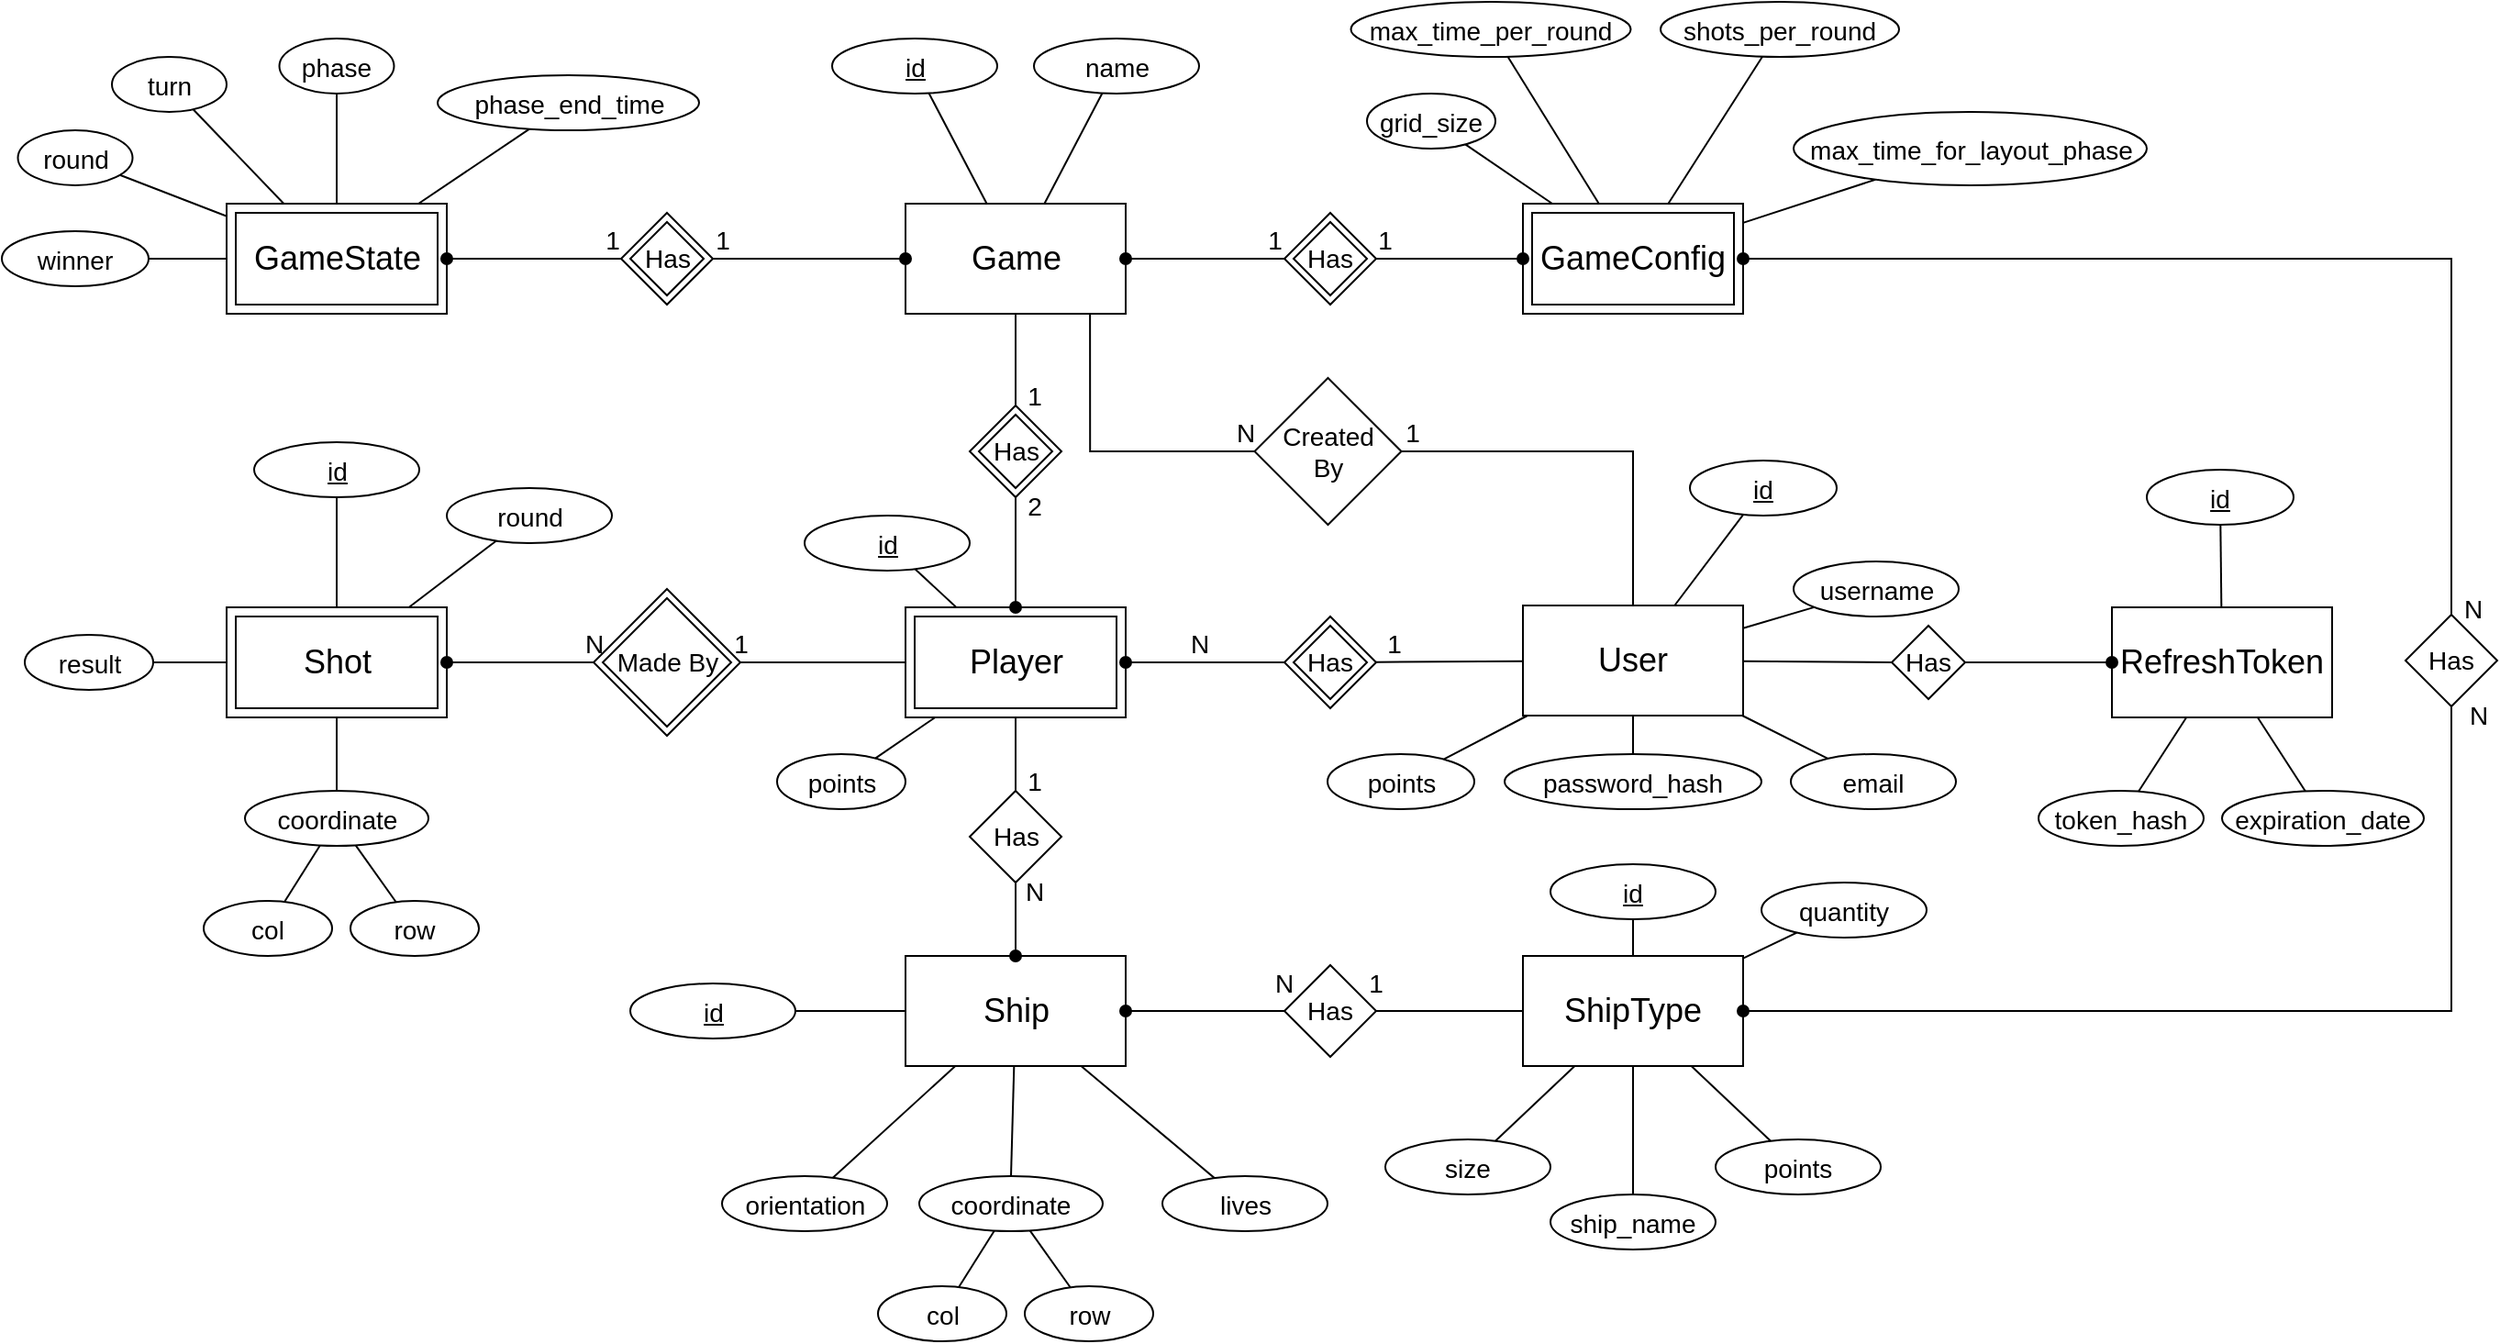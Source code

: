 <mxfile version="20.3.0" type="device"><diagram id="M7q_rjLCUN6_J-MULVA2" name="er-diagram"><mxGraphModel dx="2523" dy="1008" grid="1" gridSize="10" guides="1" tooltips="1" connect="1" arrows="1" fold="1" page="1" pageScale="1" pageWidth="850" pageHeight="1100" math="0" shadow="0"><root><mxCell id="0"/><mxCell id="1" parent="0"/><mxCell id="79" value="" style="endArrow=none;html=1;rounded=0;fontSize=14;" parent="1" source="45" target="78" edge="1"><mxGeometry width="50" height="50" relative="1" as="geometry"><mxPoint x="-357.5" y="255.0" as="sourcePoint"/><mxPoint x="-357.5" y="200" as="targetPoint"/></mxGeometry></mxCell><mxCell id="56" value="" style="endArrow=none;html=1;rounded=0;fontSize=14;" parent="1" source="T7bIl6d8-GQxwLn4p8uf-76" target="55" edge="1"><mxGeometry width="50" height="50" relative="1" as="geometry"><mxPoint x="-394.265" y="475" as="sourcePoint"/><mxPoint x="-462.693" y="428.469" as="targetPoint"/></mxGeometry></mxCell><mxCell id="53" value="" style="endArrow=none;html=1;rounded=0;fontSize=14;" parent="1" source="T7bIl6d8-GQxwLn4p8uf-77" target="52" edge="1"><mxGeometry width="50" height="50" relative="1" as="geometry"><mxPoint x="-51.683" y="433.872" as="sourcePoint"/><mxPoint x="90" y="420" as="targetPoint"/></mxGeometry></mxCell><mxCell id="37" value="" style="endArrow=none;html=1;rounded=0;fontSize=14;" parent="1" source="45" target="36" edge="1"><mxGeometry width="50" height="50" relative="1" as="geometry"><mxPoint x="-440" y="290" as="sourcePoint"/><mxPoint x="-711.25" y="130" as="targetPoint"/></mxGeometry></mxCell><mxCell id="41" value="" style="endArrow=none;html=1;rounded=0;fontSize=14;" parent="1" source="45" target="40" edge="1"><mxGeometry width="50" height="50" relative="1" as="geometry"><mxPoint x="-711.25" y="190" as="sourcePoint"/><mxPoint x="-711.25" y="130" as="targetPoint"/></mxGeometry></mxCell><mxCell id="43" value="" style="endArrow=none;html=1;rounded=0;fontSize=14;" parent="1" source="45" target="42" edge="1"><mxGeometry width="50" height="50" relative="1" as="geometry"><mxPoint x="-367" y="240" as="sourcePoint"/><mxPoint x="-813.75" y="220.0" as="targetPoint"/></mxGeometry></mxCell><mxCell id="39" value="" style="endArrow=none;html=1;rounded=0;fontSize=14;" parent="1" source="45" target="38" edge="1"><mxGeometry width="50" height="50" relative="1" as="geometry"><mxPoint x="-651.25" y="220" as="sourcePoint"/><mxPoint x="-586.25" y="220" as="targetPoint"/></mxGeometry></mxCell><mxCell id="33" value="" style="endArrow=none;html=1;rounded=0;fontSize=14;" parent="1" source="20" target="30" edge="1"><mxGeometry width="50" height="50" relative="1" as="geometry"><mxPoint x="537.75" y="284.804" as="sourcePoint"/><mxPoint x="452.958" y="299.918" as="targetPoint"/></mxGeometry></mxCell><mxCell id="35" value="" style="endArrow=none;html=1;rounded=0;fontSize=14;" parent="1" source="20" target="29" edge="1"><mxGeometry width="50" height="50" relative="1" as="geometry"><mxPoint x="559.417" y="250" as="sourcePoint"/><mxPoint x="470.115" y="183.024" as="targetPoint"/></mxGeometry></mxCell><mxCell id="32" value="" style="endArrow=none;html=1;rounded=0;fontSize=14;" parent="1" source="20" target="31" edge="1"><mxGeometry width="50" height="50" relative="1" as="geometry"><mxPoint x="495.985" y="470" as="sourcePoint"/><mxPoint x="427.557" y="423.469" as="targetPoint"/></mxGeometry></mxCell><mxCell id="34" value="" style="endArrow=none;html=1;rounded=0;fontSize=14;" parent="1" source="20" target="28" edge="1"><mxGeometry width="50" height="50" relative="1" as="geometry"><mxPoint x="537.75" y="284.804" as="sourcePoint"/><mxPoint x="452.958" y="299.918" as="targetPoint"/></mxGeometry></mxCell><mxCell id="44" value="&lt;span style=&quot;font-size: 18px&quot;&gt;GameState&lt;/span&gt;" style="rounded=0;whiteSpace=wrap;html=1;" parent="1" vertex="1"><mxGeometry x="-427.5" y="240" width="120" height="60" as="geometry"/></mxCell><mxCell id="T7bIl6d8-GQxwLn4p8uf-1" value="&lt;font style=&quot;font-size: 18px;&quot;&gt;ShipType&lt;/font&gt;" style="rounded=0;whiteSpace=wrap;html=1;" parent="1" vertex="1"><mxGeometry x="279" y="650" width="120" height="60" as="geometry"/></mxCell><mxCell id="T7bIl6d8-GQxwLn4p8uf-2" value="&lt;span style=&quot;font-size: 18px;&quot;&gt;User&lt;/span&gt;" style="rounded=0;whiteSpace=wrap;html=1;" parent="1" vertex="1"><mxGeometry x="279" y="459" width="120" height="60" as="geometry"/></mxCell><mxCell id="T7bIl6d8-GQxwLn4p8uf-3" value="&lt;font style=&quot;font-size: 14px&quot;&gt;username&lt;/font&gt;" style="ellipse;whiteSpace=wrap;html=1;fontSize=18;" parent="1" vertex="1"><mxGeometry x="426.5" y="435" width="90" height="30" as="geometry"/></mxCell><mxCell id="T7bIl6d8-GQxwLn4p8uf-5" value="&lt;span style=&quot;font-size: 14px&quot;&gt;password_hash&lt;/span&gt;" style="ellipse;whiteSpace=wrap;html=1;fontSize=18;" parent="1" vertex="1"><mxGeometry x="269" y="540" width="140" height="30" as="geometry"/></mxCell><mxCell id="T7bIl6d8-GQxwLn4p8uf-6" value="&lt;span style=&quot;font-size: 18px;&quot;&gt;Player&lt;/span&gt;" style="rounded=0;whiteSpace=wrap;html=1;" parent="1" vertex="1"><mxGeometry x="-57.5" y="460" width="120" height="60" as="geometry"/></mxCell><mxCell id="T7bIl6d8-GQxwLn4p8uf-7" value="&lt;span style=&quot;font-size: 14px;&quot;&gt;points&lt;/span&gt;" style="ellipse;whiteSpace=wrap;html=1;fontSize=18;" parent="1" vertex="1"><mxGeometry x="172.5" y="540" width="80" height="30" as="geometry"/></mxCell><mxCell id="T7bIl6d8-GQxwLn4p8uf-8" value="" style="endArrow=none;html=1;rounded=0;fontSize=14;" parent="1" source="T7bIl6d8-GQxwLn4p8uf-2" target="T7bIl6d8-GQxwLn4p8uf-3" edge="1"><mxGeometry width="50" height="50" relative="1" as="geometry"><mxPoint x="329" y="480" as="sourcePoint"/><mxPoint x="379" y="430" as="targetPoint"/></mxGeometry></mxCell><mxCell id="T7bIl6d8-GQxwLn4p8uf-9" value="" style="endArrow=none;html=1;rounded=0;fontSize=14;" parent="1" source="T7bIl6d8-GQxwLn4p8uf-2" target="T7bIl6d8-GQxwLn4p8uf-5" edge="1"><mxGeometry width="50" height="50" relative="1" as="geometry"><mxPoint x="259" y="498.361" as="sourcePoint"/><mxPoint x="178.862" y="496.172" as="targetPoint"/></mxGeometry></mxCell><mxCell id="T7bIl6d8-GQxwLn4p8uf-10" value="" style="endArrow=none;html=1;rounded=0;fontSize=14;" parent="1" source="T7bIl6d8-GQxwLn4p8uf-2" target="T7bIl6d8-GQxwLn4p8uf-7" edge="1"><mxGeometry width="50" height="50" relative="1" as="geometry"><mxPoint x="358.484" y="529.0" as="sourcePoint"/><mxPoint x="374.303" y="579.034" as="targetPoint"/></mxGeometry></mxCell><mxCell id="T7bIl6d8-GQxwLn4p8uf-11" value="Has" style="rhombus;whiteSpace=wrap;html=1;fontSize=14;" parent="1" vertex="1"><mxGeometry x="149" y="465" width="50" height="50" as="geometry"/></mxCell><mxCell id="T7bIl6d8-GQxwLn4p8uf-13" value="" style="endArrow=none;html=1;rounded=0;fontSize=14;endFill=0;startArrow=none;startFill=0;" parent="1" source="T7bIl6d8-GQxwLn4p8uf-2" target="T7bIl6d8-GQxwLn4p8uf-11" edge="1"><mxGeometry width="50" height="50" relative="1" as="geometry"><mxPoint x="319" y="530.0" as="sourcePoint"/><mxPoint x="319" y="590" as="targetPoint"/></mxGeometry></mxCell><mxCell id="T7bIl6d8-GQxwLn4p8uf-14" value="" style="endArrow=oval;html=1;rounded=0;fontSize=14;exitX=0;exitY=0.5;exitDx=0;exitDy=0;startArrow=none;startFill=0;endFill=1;" parent="1" source="T7bIl6d8-GQxwLn4p8uf-11" target="T7bIl6d8-GQxwLn4p8uf-6" edge="1"><mxGeometry width="50" height="50" relative="1" as="geometry"><mxPoint x="222.5" y="500.0" as="sourcePoint"/><mxPoint x="172.5" y="500.0" as="targetPoint"/></mxGeometry></mxCell><mxCell id="T7bIl6d8-GQxwLn4p8uf-15" value="&lt;span style=&quot;font-size: 14px;&quot;&gt;points&lt;/span&gt;" style="ellipse;whiteSpace=wrap;html=1;fontSize=18;" parent="1" vertex="1"><mxGeometry x="-127.5" y="540" width="70" height="30" as="geometry"/></mxCell><mxCell id="T7bIl6d8-GQxwLn4p8uf-16" value="" style="endArrow=none;html=1;rounded=0;fontSize=14;" parent="1" source="T7bIl6d8-GQxwLn4p8uf-15" target="T7bIl6d8-GQxwLn4p8uf-6" edge="1"><mxGeometry width="50" height="50" relative="1" as="geometry"><mxPoint x="122.5" y="500.0" as="sourcePoint"/><mxPoint x="72.5" y="500.0" as="targetPoint"/></mxGeometry></mxCell><mxCell id="T7bIl6d8-GQxwLn4p8uf-17" value="&lt;span style=&quot;font-size: 18px;&quot;&gt;Game&lt;/span&gt;" style="rounded=0;whiteSpace=wrap;html=1;" parent="1" vertex="1"><mxGeometry x="-57.5" y="240" width="120" height="60" as="geometry"/></mxCell><mxCell id="T7bIl6d8-GQxwLn4p8uf-18" value="N" style="text;html=1;strokeColor=none;fillColor=none;align=center;verticalAlign=middle;whiteSpace=wrap;rounded=0;fontSize=14;" parent="1" vertex="1"><mxGeometry x="92.5" y="465" width="20" height="30" as="geometry"/></mxCell><mxCell id="T7bIl6d8-GQxwLn4p8uf-19" value="1" style="text;html=1;strokeColor=none;fillColor=none;align=center;verticalAlign=middle;whiteSpace=wrap;rounded=0;fontSize=14;" parent="1" vertex="1"><mxGeometry x="199" y="465" width="20" height="30" as="geometry"/></mxCell><mxCell id="T7bIl6d8-GQxwLn4p8uf-20" value="Has" style="rhombus;whiteSpace=wrap;html=1;fontSize=14;" parent="1" vertex="1"><mxGeometry x="-22.5" y="350" width="50" height="50" as="geometry"/></mxCell><mxCell id="T7bIl6d8-GQxwLn4p8uf-21" value="" style="endArrow=none;html=1;rounded=0;fontSize=14;startArrow=none;startFill=0;endFill=0;" parent="1" source="T7bIl6d8-GQxwLn4p8uf-20" target="T7bIl6d8-GQxwLn4p8uf-17" edge="1"><mxGeometry width="50" height="50" relative="1" as="geometry"><mxPoint x="132.5" y="470.0" as="sourcePoint"/><mxPoint x="82.5" y="470.0" as="targetPoint"/></mxGeometry></mxCell><mxCell id="T7bIl6d8-GQxwLn4p8uf-22" value="" style="endArrow=oval;html=1;rounded=0;fontSize=14;startArrow=none;startFill=0;endFill=1;" parent="1" source="T7bIl6d8-GQxwLn4p8uf-20" target="T7bIl6d8-GQxwLn4p8uf-6" edge="1"><mxGeometry width="50" height="50" relative="1" as="geometry"><mxPoint x="222.5" y="500.0" as="sourcePoint"/><mxPoint x="172.5" y="500.0" as="targetPoint"/></mxGeometry></mxCell><mxCell id="T7bIl6d8-GQxwLn4p8uf-23" value="1" style="text;html=1;strokeColor=none;fillColor=none;align=center;verticalAlign=middle;whiteSpace=wrap;rounded=0;fontSize=14;" parent="1" vertex="1"><mxGeometry x="2.5" y="330" width="20" height="30" as="geometry"/></mxCell><mxCell id="T7bIl6d8-GQxwLn4p8uf-24" value="2" style="text;html=1;strokeColor=none;fillColor=none;align=center;verticalAlign=middle;whiteSpace=wrap;rounded=0;fontSize=14;" parent="1" vertex="1"><mxGeometry x="2.5" y="390" width="20" height="30" as="geometry"/></mxCell><mxCell id="T7bIl6d8-GQxwLn4p8uf-25" value="&lt;font style=&quot;font-size: 14px;&quot;&gt;&lt;u&gt;id&lt;/u&gt;&lt;/font&gt;" style="ellipse;whiteSpace=wrap;html=1;fontSize=18;" parent="1" vertex="1"><mxGeometry x="-97.5" y="150" width="90" height="30" as="geometry"/></mxCell><mxCell id="T7bIl6d8-GQxwLn4p8uf-26" value="" style="endArrow=none;html=1;rounded=0;fontSize=14;" parent="1" source="T7bIl6d8-GQxwLn4p8uf-17" target="T7bIl6d8-GQxwLn4p8uf-25" edge="1"><mxGeometry width="50" height="50" relative="1" as="geometry"><mxPoint x="12.5" y="360" as="sourcePoint"/><mxPoint x="12.5" y="310" as="targetPoint"/></mxGeometry></mxCell><mxCell id="T7bIl6d8-GQxwLn4p8uf-27" value="&lt;font style=&quot;font-size: 18px;&quot;&gt;Ship&lt;/font&gt;" style="rounded=0;whiteSpace=wrap;html=1;" parent="1" vertex="1"><mxGeometry x="-57.5" y="650" width="120" height="60" as="geometry"/></mxCell><mxCell id="T7bIl6d8-GQxwLn4p8uf-28" value="Has" style="rhombus;whiteSpace=wrap;html=1;fontSize=14;" parent="1" vertex="1"><mxGeometry x="-22.5" y="560" width="50" height="50" as="geometry"/></mxCell><mxCell id="T7bIl6d8-GQxwLn4p8uf-29" value="" style="endArrow=none;html=1;rounded=0;fontSize=14;" parent="1" source="T7bIl6d8-GQxwLn4p8uf-28" target="T7bIl6d8-GQxwLn4p8uf-6" edge="1"><mxGeometry width="50" height="50" relative="1" as="geometry"><mxPoint x="12.5" y="360" as="sourcePoint"/><mxPoint x="12.5" y="310" as="targetPoint"/></mxGeometry></mxCell><mxCell id="T7bIl6d8-GQxwLn4p8uf-30" value="" style="endArrow=none;html=1;rounded=0;fontSize=14;startArrow=oval;startFill=1;" parent="1" source="T7bIl6d8-GQxwLn4p8uf-27" target="T7bIl6d8-GQxwLn4p8uf-28" edge="1"><mxGeometry width="50" height="50" relative="1" as="geometry"><mxPoint x="12.5" y="410.0" as="sourcePoint"/><mxPoint x="12.5" y="470.0" as="targetPoint"/></mxGeometry></mxCell><mxCell id="T7bIl6d8-GQxwLn4p8uf-31" value="1" style="text;html=1;strokeColor=none;fillColor=none;align=center;verticalAlign=middle;whiteSpace=wrap;rounded=0;fontSize=14;" parent="1" vertex="1"><mxGeometry x="2.5" y="540" width="20" height="30" as="geometry"/></mxCell><mxCell id="T7bIl6d8-GQxwLn4p8uf-32" value="N" style="text;html=1;strokeColor=none;fillColor=none;align=center;verticalAlign=middle;whiteSpace=wrap;rounded=0;fontSize=14;" parent="1" vertex="1"><mxGeometry x="2.5" y="600" width="20" height="30" as="geometry"/></mxCell><mxCell id="T7bIl6d8-GQxwLn4p8uf-33" value="Has" style="rhombus;whiteSpace=wrap;html=1;fontSize=14;" parent="1" vertex="1"><mxGeometry x="149" y="655" width="50" height="50" as="geometry"/></mxCell><mxCell id="T7bIl6d8-GQxwLn4p8uf-36" value="" style="endArrow=oval;html=1;rounded=0;fontSize=14;startArrow=none;startFill=0;endFill=1;" parent="1" source="T7bIl6d8-GQxwLn4p8uf-33" target="T7bIl6d8-GQxwLn4p8uf-27" edge="1"><mxGeometry width="50" height="50" relative="1" as="geometry"><mxPoint x="12.5" y="660" as="sourcePoint"/><mxPoint x="12.5" y="620" as="targetPoint"/></mxGeometry></mxCell><mxCell id="T7bIl6d8-GQxwLn4p8uf-37" value="" style="endArrow=none;html=1;rounded=0;fontSize=14;" parent="1" source="T7bIl6d8-GQxwLn4p8uf-1" target="T7bIl6d8-GQxwLn4p8uf-33" edge="1"><mxGeometry width="50" height="50" relative="1" as="geometry"><mxPoint x="159" y="690" as="sourcePoint"/><mxPoint x="109" y="690" as="targetPoint"/></mxGeometry></mxCell><mxCell id="T7bIl6d8-GQxwLn4p8uf-38" value="&lt;span style=&quot;font-size: 14px;&quot;&gt;orientation&lt;/span&gt;" style="ellipse;whiteSpace=wrap;html=1;fontSize=18;" parent="1" vertex="1"><mxGeometry x="-157.5" y="770" width="90" height="30" as="geometry"/></mxCell><mxCell id="T7bIl6d8-GQxwLn4p8uf-40" value="" style="endArrow=none;html=1;rounded=0;fontSize=14;entryX=0.5;entryY=0;entryDx=0;entryDy=0;" parent="1" source="T7bIl6d8-GQxwLn4p8uf-27" target="80" edge="1"><mxGeometry width="50" height="50" relative="1" as="geometry"><mxPoint x="282.5" y="530.0" as="sourcePoint"/><mxPoint x="2.5" y="770" as="targetPoint"/></mxGeometry></mxCell><mxCell id="T7bIl6d8-GQxwLn4p8uf-41" value="" style="endArrow=none;html=1;rounded=0;fontSize=14;" parent="1" source="T7bIl6d8-GQxwLn4p8uf-27" target="T7bIl6d8-GQxwLn4p8uf-38" edge="1"><mxGeometry width="50" height="50" relative="1" as="geometry"><mxPoint x="1.696" y="720" as="sourcePoint"/><mxPoint x="-27.129" y="800.044" as="targetPoint"/></mxGeometry></mxCell><mxCell id="T7bIl6d8-GQxwLn4p8uf-46" value="&lt;span style=&quot;font-size: 14px;&quot;&gt;size&lt;/span&gt;" style="ellipse;whiteSpace=wrap;html=1;fontSize=18;" parent="1" vertex="1"><mxGeometry x="204" y="750" width="90" height="30" as="geometry"/></mxCell><mxCell id="T7bIl6d8-GQxwLn4p8uf-47" value="&lt;span style=&quot;font-size: 14px&quot;&gt;ship_name&lt;/span&gt;" style="ellipse;whiteSpace=wrap;html=1;fontSize=18;" parent="1" vertex="1"><mxGeometry x="294" y="780" width="90" height="30" as="geometry"/></mxCell><mxCell id="T7bIl6d8-GQxwLn4p8uf-48" value="&lt;span style=&quot;font-size: 14px;&quot;&gt;points&lt;/span&gt;" style="ellipse;whiteSpace=wrap;html=1;fontSize=18;" parent="1" vertex="1"><mxGeometry x="384" y="750" width="90" height="30" as="geometry"/></mxCell><mxCell id="T7bIl6d8-GQxwLn4p8uf-49" value="" style="endArrow=none;html=1;rounded=0;fontSize=14;" parent="1" source="T7bIl6d8-GQxwLn4p8uf-1" target="T7bIl6d8-GQxwLn4p8uf-46" edge="1"><mxGeometry width="50" height="50" relative="1" as="geometry"><mxPoint x="349" y="530.0" as="sourcePoint"/><mxPoint x="349" y="600" as="targetPoint"/></mxGeometry></mxCell><mxCell id="T7bIl6d8-GQxwLn4p8uf-51" value="" style="endArrow=none;html=1;rounded=0;fontSize=14;" parent="1" source="T7bIl6d8-GQxwLn4p8uf-1" target="T7bIl6d8-GQxwLn4p8uf-48" edge="1"><mxGeometry width="50" height="50" relative="1" as="geometry"><mxPoint x="359" y="720" as="sourcePoint"/><mxPoint x="359" y="760" as="targetPoint"/></mxGeometry></mxCell><mxCell id="T7bIl6d8-GQxwLn4p8uf-52" value="" style="endArrow=none;html=1;rounded=0;fontSize=14;" parent="1" source="T7bIl6d8-GQxwLn4p8uf-1" target="T7bIl6d8-GQxwLn4p8uf-47" edge="1"><mxGeometry width="50" height="50" relative="1" as="geometry"><mxPoint x="359" y="720" as="sourcePoint"/><mxPoint x="359" y="760" as="targetPoint"/></mxGeometry></mxCell><mxCell id="T7bIl6d8-GQxwLn4p8uf-53" value="&lt;span style=&quot;font-size: 14px;&quot;&gt;lives&lt;/span&gt;" style="ellipse;whiteSpace=wrap;html=1;fontSize=18;" parent="1" vertex="1"><mxGeometry x="82.5" y="770" width="90" height="30" as="geometry"/></mxCell><mxCell id="T7bIl6d8-GQxwLn4p8uf-54" value="" style="endArrow=none;html=1;rounded=0;fontSize=14;" parent="1" source="T7bIl6d8-GQxwLn4p8uf-27" target="T7bIl6d8-GQxwLn4p8uf-53" edge="1"><mxGeometry width="50" height="50" relative="1" as="geometry"><mxPoint x="-47.5" y="690" as="sourcePoint"/><mxPoint x="-107.5" y="690" as="targetPoint"/></mxGeometry></mxCell><mxCell id="T7bIl6d8-GQxwLn4p8uf-55" value="&lt;span style=&quot;font-size: 18px;&quot;&gt;Shot&lt;/span&gt;" style="rounded=0;whiteSpace=wrap;html=1;" parent="1" vertex="1"><mxGeometry x="-427.5" y="460" width="120" height="60" as="geometry"/></mxCell><mxCell id="T7bIl6d8-GQxwLn4p8uf-56" value="Made By" style="rhombus;whiteSpace=wrap;html=1;fontSize=14;" parent="1" vertex="1"><mxGeometry x="-227.5" y="450" width="80" height="80" as="geometry"/></mxCell><mxCell id="T7bIl6d8-GQxwLn4p8uf-57" value="&lt;span style=&quot;font-size: 14px;&quot;&gt;result&lt;/span&gt;" style="ellipse;whiteSpace=wrap;html=1;fontSize=18;" parent="1" vertex="1"><mxGeometry x="-537.5" y="475" width="70" height="30" as="geometry"/></mxCell><mxCell id="T7bIl6d8-GQxwLn4p8uf-58" value="" style="endArrow=none;html=1;rounded=0;fontSize=14;" parent="1" source="T7bIl6d8-GQxwLn4p8uf-57" target="T7bIl6d8-GQxwLn4p8uf-55" edge="1"><mxGeometry width="50" height="50" relative="1" as="geometry"><mxPoint x="-93.846" y="572.308" as="sourcePoint"/><mxPoint x="-31.618" y="530" as="targetPoint"/></mxGeometry></mxCell><mxCell id="T7bIl6d8-GQxwLn4p8uf-59" value="" style="endArrow=oval;html=1;rounded=0;fontSize=14;startArrow=none;startFill=0;endFill=1;" parent="1" source="T7bIl6d8-GQxwLn4p8uf-56" target="T7bIl6d8-GQxwLn4p8uf-55" edge="1"><mxGeometry width="50" height="50" relative="1" as="geometry"><mxPoint x="122.5" y="500" as="sourcePoint"/><mxPoint x="72.5" y="500" as="targetPoint"/></mxGeometry></mxCell><mxCell id="T7bIl6d8-GQxwLn4p8uf-60" value="" style="endArrow=none;html=1;rounded=0;fontSize=14;" parent="1" source="T7bIl6d8-GQxwLn4p8uf-6" target="T7bIl6d8-GQxwLn4p8uf-56" edge="1"><mxGeometry width="50" height="50" relative="1" as="geometry"><mxPoint x="-217.5" y="500" as="sourcePoint"/><mxPoint x="-187.5" y="490" as="targetPoint"/></mxGeometry></mxCell><mxCell id="T7bIl6d8-GQxwLn4p8uf-61" value="1" style="text;html=1;strokeColor=none;fillColor=none;align=center;verticalAlign=middle;whiteSpace=wrap;rounded=0;fontSize=14;" parent="1" vertex="1"><mxGeometry x="-157.5" y="465" width="20" height="30" as="geometry"/></mxCell><mxCell id="T7bIl6d8-GQxwLn4p8uf-62" value="N" style="text;html=1;strokeColor=none;fillColor=none;align=center;verticalAlign=middle;whiteSpace=wrap;rounded=0;fontSize=14;" parent="1" vertex="1"><mxGeometry x="-237.5" y="465" width="20" height="30" as="geometry"/></mxCell><mxCell id="T7bIl6d8-GQxwLn4p8uf-63" value="&lt;span style=&quot;font-size: 14px;&quot;&gt;coordinate&lt;/span&gt;" style="ellipse;whiteSpace=wrap;html=1;fontSize=18;" parent="1" vertex="1"><mxGeometry x="-417.5" y="560" width="100" height="30" as="geometry"/></mxCell><mxCell id="T7bIl6d8-GQxwLn4p8uf-64" value="&lt;span style=&quot;font-size: 14px;&quot;&gt;row&lt;/span&gt;" style="ellipse;whiteSpace=wrap;html=1;fontSize=18;" parent="1" vertex="1"><mxGeometry x="-360" y="620" width="70" height="30" as="geometry"/></mxCell><mxCell id="T7bIl6d8-GQxwLn4p8uf-65" value="&lt;span style=&quot;font-size: 14px;&quot;&gt;col&lt;/span&gt;" style="ellipse;whiteSpace=wrap;html=1;fontSize=18;" parent="1" vertex="1"><mxGeometry x="-440" y="620" width="70" height="30" as="geometry"/></mxCell><mxCell id="T7bIl6d8-GQxwLn4p8uf-66" value="" style="endArrow=none;html=1;rounded=0;fontSize=14;" parent="1" source="T7bIl6d8-GQxwLn4p8uf-63" target="T7bIl6d8-GQxwLn4p8uf-64" edge="1"><mxGeometry width="50" height="50" relative="1" as="geometry"><mxPoint x="-347.5" y="550" as="sourcePoint"/><mxPoint x="-347.5" y="610" as="targetPoint"/></mxGeometry></mxCell><mxCell id="T7bIl6d8-GQxwLn4p8uf-67" value="" style="endArrow=none;html=1;rounded=0;fontSize=14;" parent="1" source="T7bIl6d8-GQxwLn4p8uf-63" target="T7bIl6d8-GQxwLn4p8uf-65" edge="1"><mxGeometry width="50" height="50" relative="1" as="geometry"><mxPoint x="-354.89" y="639.916" as="sourcePoint"/><mxPoint x="-385.166" y="700.333" as="targetPoint"/></mxGeometry></mxCell><mxCell id="T7bIl6d8-GQxwLn4p8uf-68" value="" style="endArrow=none;html=1;rounded=0;fontSize=14;" parent="1" source="T7bIl6d8-GQxwLn4p8uf-63" target="T7bIl6d8-GQxwLn4p8uf-55" edge="1"><mxGeometry width="50" height="50" relative="1" as="geometry"><mxPoint x="-457.5" y="500" as="sourcePoint"/><mxPoint x="-417.5" y="500" as="targetPoint"/></mxGeometry></mxCell><mxCell id="T7bIl6d8-GQxwLn4p8uf-69" value="1" style="text;html=1;strokeColor=none;fillColor=none;align=center;verticalAlign=middle;whiteSpace=wrap;rounded=0;fontSize=14;" parent="1" vertex="1"><mxGeometry x="189" y="650" width="20" height="30" as="geometry"/></mxCell><mxCell id="T7bIl6d8-GQxwLn4p8uf-70" value="N" style="text;html=1;strokeColor=none;fillColor=none;align=center;verticalAlign=middle;whiteSpace=wrap;rounded=0;fontSize=14;" parent="1" vertex="1"><mxGeometry x="139" y="650" width="20" height="30" as="geometry"/></mxCell><mxCell id="T7bIl6d8-GQxwLn4p8uf-71" value="&lt;font style=&quot;font-size: 14px;&quot;&gt;&lt;u&gt;id&lt;/u&gt;&lt;/font&gt;" style="ellipse;whiteSpace=wrap;html=1;fontSize=18;" parent="1" vertex="1"><mxGeometry x="-207.5" y="665" width="90" height="30" as="geometry"/></mxCell><mxCell id="T7bIl6d8-GQxwLn4p8uf-72" value="" style="endArrow=none;html=1;rounded=0;fontSize=14;" parent="1" source="T7bIl6d8-GQxwLn4p8uf-27" target="T7bIl6d8-GQxwLn4p8uf-71" edge="1"><mxGeometry width="50" height="50" relative="1" as="geometry"><mxPoint x="-20.357" y="720" as="sourcePoint"/><mxPoint x="-87.068" y="780.91" as="targetPoint"/></mxGeometry></mxCell><mxCell id="T7bIl6d8-GQxwLn4p8uf-74" value="&lt;font style=&quot;font-size: 14px&quot;&gt;round&lt;/font&gt;" style="ellipse;whiteSpace=wrap;html=1;fontSize=18;" parent="1" vertex="1"><mxGeometry x="-307.5" y="395" width="90" height="30" as="geometry"/></mxCell><mxCell id="T7bIl6d8-GQxwLn4p8uf-75" value="" style="endArrow=none;html=1;rounded=0;fontSize=14;" parent="1" source="T7bIl6d8-GQxwLn4p8uf-55" target="T7bIl6d8-GQxwLn4p8uf-74" edge="1"><mxGeometry width="50" height="50" relative="1" as="geometry"><mxPoint x="-457.5" y="500" as="sourcePoint"/><mxPoint x="-417.5" y="500" as="targetPoint"/></mxGeometry></mxCell><mxCell id="T7bIl6d8-GQxwLn4p8uf-76" value="" style="rounded=0;whiteSpace=wrap;html=1;fillColor=none;" parent="1" vertex="1"><mxGeometry x="-422.5" y="465" width="110" height="50" as="geometry"/></mxCell><mxCell id="T7bIl6d8-GQxwLn4p8uf-77" value="" style="rounded=0;whiteSpace=wrap;html=1;fillColor=none;" parent="1" vertex="1"><mxGeometry x="-52.5" y="465" width="110" height="50" as="geometry"/></mxCell><mxCell id="T7bIl6d8-GQxwLn4p8uf-86" value="" style="rhombus;whiteSpace=wrap;html=1;fontSize=14;fillColor=none;" parent="1" vertex="1"><mxGeometry x="154" y="470" width="40" height="40" as="geometry"/></mxCell><mxCell id="T7bIl6d8-GQxwLn4p8uf-87" value="" style="rhombus;whiteSpace=wrap;html=1;fontSize=14;fillColor=none;" parent="1" vertex="1"><mxGeometry x="-17.5" y="355" width="40" height="40" as="geometry"/></mxCell><mxCell id="T7bIl6d8-GQxwLn4p8uf-89" value="" style="rhombus;whiteSpace=wrap;html=1;fontSize=14;fillColor=none;" parent="1" vertex="1"><mxGeometry x="-222.5" y="455" width="70" height="70" as="geometry"/></mxCell><mxCell id="7" value="Has" style="rhombus;whiteSpace=wrap;html=1;fontSize=14;" parent="1" vertex="1"><mxGeometry x="149" y="245" width="50" height="50" as="geometry"/></mxCell><mxCell id="11" value="" style="endArrow=oval;html=1;rounded=0;fontSize=14;entryX=1;entryY=0.5;entryDx=0;entryDy=0;exitX=0;exitY=0.5;exitDx=0;exitDy=0;startArrow=none;startFill=0;endFill=1;" parent="1" source="7" target="T7bIl6d8-GQxwLn4p8uf-17" edge="1"><mxGeometry width="50" height="50" relative="1" as="geometry"><mxPoint x="12.5" y="360.0" as="sourcePoint"/><mxPoint x="12.5" y="310.0" as="targetPoint"/></mxGeometry></mxCell><mxCell id="6" value="" style="rhombus;whiteSpace=wrap;html=1;fontSize=14;fillColor=none;" parent="1" vertex="1"><mxGeometry x="154" y="250" width="40" height="40" as="geometry"/></mxCell><mxCell id="13" value="1" style="text;html=1;strokeColor=none;fillColor=none;align=center;verticalAlign=middle;whiteSpace=wrap;rounded=0;fontSize=14;" parent="1" vertex="1"><mxGeometry x="134" y="245" width="20" height="30" as="geometry"/></mxCell><mxCell id="14" value="1" style="text;html=1;strokeColor=none;fillColor=none;align=center;verticalAlign=middle;whiteSpace=wrap;rounded=0;fontSize=14;" parent="1" vertex="1"><mxGeometry x="194" y="245" width="20" height="30" as="geometry"/></mxCell><mxCell id="16" value="&lt;span style=&quot;font-size: 14px&quot;&gt;name&lt;/span&gt;" style="ellipse;whiteSpace=wrap;html=1;fontSize=18;" parent="1" vertex="1"><mxGeometry x="12.5" y="150" width="90" height="30" as="geometry"/></mxCell><mxCell id="17" value="" style="endArrow=none;html=1;rounded=0;fontSize=14;" parent="1" source="T7bIl6d8-GQxwLn4p8uf-17" target="16" edge="1"><mxGeometry width="50" height="50" relative="1" as="geometry"><mxPoint x="12.5" y="250.0" as="sourcePoint"/><mxPoint x="12.5" y="190.0" as="targetPoint"/></mxGeometry></mxCell><mxCell id="19" value="&lt;span style=&quot;font-size: 18px&quot;&gt;GameConfig&lt;/span&gt;" style="rounded=0;whiteSpace=wrap;html=1;" parent="1" vertex="1"><mxGeometry x="279" y="240" width="120" height="60" as="geometry"/></mxCell><mxCell id="20" value="" style="rounded=0;whiteSpace=wrap;html=1;fillColor=none;" parent="1" vertex="1"><mxGeometry x="284" y="245" width="110" height="50" as="geometry"/></mxCell><mxCell id="21" value="Has" style="rhombus;whiteSpace=wrap;html=1;fontSize=14;" parent="1" vertex="1"><mxGeometry x="-212.5" y="245" width="50" height="50" as="geometry"/></mxCell><mxCell id="22" value="" style="rhombus;whiteSpace=wrap;html=1;fontSize=14;fillColor=none;" parent="1" vertex="1"><mxGeometry x="-207.5" y="250" width="40" height="40" as="geometry"/></mxCell><mxCell id="23" value="1" style="text;html=1;strokeColor=none;fillColor=none;align=center;verticalAlign=middle;whiteSpace=wrap;rounded=0;fontSize=14;" parent="1" vertex="1"><mxGeometry x="-227.5" y="245" width="20" height="30" as="geometry"/></mxCell><mxCell id="24" value="1" style="text;html=1;strokeColor=none;fillColor=none;align=center;verticalAlign=middle;whiteSpace=wrap;rounded=0;fontSize=14;" parent="1" vertex="1"><mxGeometry x="-167.5" y="245" width="20" height="30" as="geometry"/></mxCell><mxCell id="25" value="" style="endArrow=none;html=1;rounded=0;fontSize=14;entryX=0;entryY=0.5;entryDx=0;entryDy=0;exitX=1;exitY=0.5;exitDx=0;exitDy=0;startArrow=oval;startFill=1;" parent="1" source="44" target="21" edge="1"><mxGeometry width="50" height="50" relative="1" as="geometry"><mxPoint x="-210" y="320" as="sourcePoint"/><mxPoint x="-177.5" y="350" as="targetPoint"/></mxGeometry></mxCell><mxCell id="27" value="" style="endArrow=oval;html=1;rounded=0;fontSize=14;exitX=1;exitY=0.5;exitDx=0;exitDy=0;entryX=0;entryY=0.5;entryDx=0;entryDy=0;startArrow=none;startFill=0;endFill=1;" parent="1" source="21" target="T7bIl6d8-GQxwLn4p8uf-17" edge="1"><mxGeometry width="50" height="50" relative="1" as="geometry"><mxPoint x="-237.5" y="280" as="sourcePoint"/><mxPoint x="-172.5" y="280" as="targetPoint"/></mxGeometry></mxCell><mxCell id="28" value="&lt;span style=&quot;font-size: 14px&quot;&gt;grid_size&lt;/span&gt;" style="ellipse;whiteSpace=wrap;html=1;fontSize=18;" parent="1" vertex="1"><mxGeometry x="194" y="180" width="70" height="30" as="geometry"/></mxCell><mxCell id="29" value="&lt;span style=&quot;font-size: 14px&quot;&gt;shots_per_round&lt;/span&gt;" style="ellipse;whiteSpace=wrap;html=1;fontSize=18;" parent="1" vertex="1"><mxGeometry x="354" y="130" width="130" height="30" as="geometry"/></mxCell><mxCell id="30" value="&lt;span style=&quot;font-size: 14px&quot;&gt;max_time_for_layout_phase&lt;/span&gt;" style="ellipse;whiteSpace=wrap;html=1;fontSize=18;" parent="1" vertex="1"><mxGeometry x="426.5" y="190" width="192.5" height="40" as="geometry"/></mxCell><mxCell id="31" value="&lt;span style=&quot;font-size: 14px&quot;&gt;max_time_per_round&lt;/span&gt;" style="ellipse;whiteSpace=wrap;html=1;fontSize=18;" parent="1" vertex="1"><mxGeometry x="185.25" y="130" width="152.5" height="30" as="geometry"/></mxCell><mxCell id="36" value="&lt;span style=&quot;font-size: 14px;&quot;&gt;winner&lt;/span&gt;" style="ellipse;whiteSpace=wrap;html=1;fontSize=18;" parent="1" vertex="1"><mxGeometry x="-550" y="255" width="80" height="30" as="geometry"/></mxCell><mxCell id="38" value="&lt;span style=&quot;font-size: 14px&quot;&gt;turn&lt;/span&gt;" style="ellipse;whiteSpace=wrap;html=1;fontSize=18;" parent="1" vertex="1"><mxGeometry x="-490" y="160" width="62.5" height="30" as="geometry"/></mxCell><mxCell id="40" value="&lt;span style=&quot;font-size: 14px&quot;&gt;round&lt;/span&gt;" style="ellipse;whiteSpace=wrap;html=1;fontSize=18;" parent="1" vertex="1"><mxGeometry x="-541.25" y="200" width="62.5" height="30" as="geometry"/></mxCell><mxCell id="42" value="&lt;span style=&quot;font-size: 14px&quot;&gt;phase&lt;/span&gt;" style="ellipse;whiteSpace=wrap;html=1;fontSize=18;" parent="1" vertex="1"><mxGeometry x="-398.75" y="150" width="62.5" height="30" as="geometry"/></mxCell><mxCell id="46" value="Has" style="rhombus;whiteSpace=wrap;html=1;fontSize=14;" parent="1" vertex="1"><mxGeometry x="760" y="464" width="50" height="50" as="geometry"/></mxCell><mxCell id="48" value="" style="endArrow=oval;html=1;rounded=0;fontSize=14;exitX=0.5;exitY=0;exitDx=0;exitDy=0;entryX=1;entryY=0.5;entryDx=0;entryDy=0;edgeStyle=orthogonalEdgeStyle;startArrow=none;startFill=0;endFill=1;" parent="1" source="46" target="19" edge="1"><mxGeometry width="50" height="50" relative="1" as="geometry"><mxPoint x="259.0" y="690" as="sourcePoint"/><mxPoint x="376.5" y="270" as="targetPoint"/></mxGeometry></mxCell><mxCell id="49" value="" style="endArrow=oval;html=1;rounded=0;fontSize=14;exitX=0.5;exitY=1;exitDx=0;exitDy=0;edgeStyle=orthogonalEdgeStyle;entryX=1;entryY=0.5;entryDx=0;entryDy=0;startArrow=none;startFill=0;endFill=1;" parent="1" source="46" target="T7bIl6d8-GQxwLn4p8uf-1" edge="1"><mxGeometry width="50" height="50" relative="1" as="geometry"><mxPoint x="591.5" y="475" as="sourcePoint"/><mxPoint x="426.5" y="630" as="targetPoint"/></mxGeometry></mxCell><mxCell id="50" value="N" style="text;html=1;strokeColor=none;fillColor=none;align=center;verticalAlign=middle;whiteSpace=wrap;rounded=0;fontSize=14;" parent="1" vertex="1"><mxGeometry x="787" y="446" width="20" height="30" as="geometry"/></mxCell><mxCell id="51" value="N" style="text;html=1;strokeColor=none;fillColor=none;align=center;verticalAlign=middle;whiteSpace=wrap;rounded=0;fontSize=14;" parent="1" vertex="1"><mxGeometry x="790" y="504" width="20" height="30" as="geometry"/></mxCell><mxCell id="45" value="" style="rounded=0;whiteSpace=wrap;html=1;fillColor=none;" parent="1" vertex="1"><mxGeometry x="-422.5" y="245" width="110" height="50" as="geometry"/></mxCell><mxCell id="12" value="" style="endArrow=oval;html=1;rounded=0;fontSize=14;exitX=1;exitY=0.5;exitDx=0;exitDy=0;entryX=0;entryY=0.5;entryDx=0;entryDy=0;endFill=1;" parent="1" source="7" target="19" edge="1"><mxGeometry width="50" height="50" relative="1" as="geometry"><mxPoint x="184" y="280.0" as="sourcePoint"/><mxPoint x="256.5" y="300" as="targetPoint"/></mxGeometry></mxCell><mxCell id="52" value="&lt;font style=&quot;font-size: 14px;&quot;&gt;&lt;u&gt;id&lt;/u&gt;&lt;/font&gt;" style="ellipse;whiteSpace=wrap;html=1;fontSize=18;" parent="1" vertex="1"><mxGeometry x="-112.5" y="410" width="90" height="30" as="geometry"/></mxCell><mxCell id="55" value="&lt;font style=&quot;font-size: 14px;&quot;&gt;&lt;u&gt;id&lt;/u&gt;&lt;/font&gt;" style="ellipse;whiteSpace=wrap;html=1;fontSize=18;" parent="1" vertex="1"><mxGeometry x="-412.5" y="370" width="90" height="30" as="geometry"/></mxCell><mxCell id="57" value="&lt;font style=&quot;font-size: 14px;&quot;&gt;&lt;u&gt;id&lt;/u&gt;&lt;/font&gt;" style="ellipse;whiteSpace=wrap;html=1;fontSize=18;" parent="1" vertex="1"><mxGeometry x="294" y="600" width="90" height="30" as="geometry"/></mxCell><mxCell id="58" value="" style="endArrow=none;html=1;rounded=0;fontSize=14;" parent="1" source="T7bIl6d8-GQxwLn4p8uf-1" target="57" edge="1"><mxGeometry width="50" height="50" relative="1" as="geometry"><mxPoint x="349" y="660" as="sourcePoint"/><mxPoint x="349" y="620" as="targetPoint"/></mxGeometry></mxCell><mxCell id="59" value="&lt;span style=&quot;font-size: 14px&quot;&gt;quantity&lt;/span&gt;" style="ellipse;whiteSpace=wrap;html=1;fontSize=18;" parent="1" vertex="1"><mxGeometry x="409" y="610" width="90" height="30" as="geometry"/></mxCell><mxCell id="60" value="" style="endArrow=none;html=1;rounded=0;fontSize=14;" parent="1" source="T7bIl6d8-GQxwLn4p8uf-1" target="59" edge="1"><mxGeometry width="50" height="50" relative="1" as="geometry"><mxPoint x="380.765" y="720" as="sourcePoint"/><mxPoint x="424.023" y="760.855" as="targetPoint"/></mxGeometry></mxCell><mxCell id="61" value="&lt;span style=&quot;font-size: 14px&quot;&gt;&lt;u&gt;id&lt;/u&gt;&lt;/span&gt;" style="ellipse;whiteSpace=wrap;html=1;fontSize=18;" parent="1" vertex="1"><mxGeometry x="370" y="380" width="80" height="30" as="geometry"/></mxCell><mxCell id="62" value="" style="endArrow=none;html=1;rounded=0;fontSize=14;" parent="1" source="T7bIl6d8-GQxwLn4p8uf-2" target="61" edge="1"><mxGeometry width="50" height="50" relative="1" as="geometry"><mxPoint x="325.064" y="469" as="sourcePoint"/><mxPoint x="285.566" y="419.496" as="targetPoint"/></mxGeometry></mxCell><mxCell id="66" value="Created&lt;br&gt;By" style="rhombus;whiteSpace=wrap;html=1;fontSize=14;" parent="1" vertex="1"><mxGeometry x="132.75" y="335" width="80" height="80" as="geometry"/></mxCell><mxCell id="68" value="1" style="text;html=1;strokeColor=none;fillColor=none;align=center;verticalAlign=middle;whiteSpace=wrap;rounded=0;fontSize=14;" parent="1" vertex="1"><mxGeometry x="209" y="350" width="20" height="30" as="geometry"/></mxCell><mxCell id="69" value="N" style="text;html=1;strokeColor=none;fillColor=none;align=center;verticalAlign=middle;whiteSpace=wrap;rounded=0;fontSize=14;" parent="1" vertex="1"><mxGeometry x="117.5" y="350" width="20" height="30" as="geometry"/></mxCell><mxCell id="74" value="" style="endArrow=none;html=1;rounded=0;fontSize=14;exitX=0;exitY=0.5;exitDx=0;exitDy=0;edgeStyle=orthogonalEdgeStyle;entryX=0.838;entryY=0.992;entryDx=0;entryDy=0;entryPerimeter=0;" parent="1" source="66" target="T7bIl6d8-GQxwLn4p8uf-17" edge="1"><mxGeometry width="50" height="50" relative="1" as="geometry"><mxPoint x="28.214" y="250" as="sourcePoint"/><mxPoint x="59.76" y="189.776" as="targetPoint"/><Array as="points"><mxPoint x="43" y="375"/></Array></mxGeometry></mxCell><mxCell id="75" value="" style="endArrow=none;html=1;rounded=0;fontSize=14;entryX=1;entryY=0.5;entryDx=0;entryDy=0;edgeStyle=orthogonalEdgeStyle;" parent="1" source="T7bIl6d8-GQxwLn4p8uf-2" target="66" edge="1"><mxGeometry width="50" height="50" relative="1" as="geometry"><mxPoint x="142.75" y="385" as="sourcePoint"/><mxPoint x="49.714" y="310" as="targetPoint"/><Array as="points"><mxPoint x="339" y="375"/></Array></mxGeometry></mxCell><mxCell id="76" value="&lt;font style=&quot;font-size: 14px&quot;&gt;email&lt;/font&gt;" style="ellipse;whiteSpace=wrap;html=1;fontSize=18;" parent="1" vertex="1"><mxGeometry x="425" y="540" width="90" height="30" as="geometry"/></mxCell><mxCell id="77" value="" style="endArrow=none;html=1;rounded=0;fontSize=14;" parent="1" source="T7bIl6d8-GQxwLn4p8uf-2" target="76" edge="1"><mxGeometry width="50" height="50" relative="1" as="geometry"><mxPoint x="371.66" y="469" as="sourcePoint"/><mxPoint x="409.099" y="419.432" as="targetPoint"/></mxGeometry></mxCell><mxCell id="78" value="&lt;span style=&quot;font-size: 14px&quot;&gt;phase_end_time&lt;/span&gt;" style="ellipse;whiteSpace=wrap;html=1;fontSize=18;" parent="1" vertex="1"><mxGeometry x="-312.5" y="170" width="142.5" height="30" as="geometry"/></mxCell><mxCell id="80" value="&lt;span style=&quot;font-size: 14px;&quot;&gt;coordinate&lt;/span&gt;" style="ellipse;whiteSpace=wrap;html=1;fontSize=18;" parent="1" vertex="1"><mxGeometry x="-50" y="770" width="100" height="30" as="geometry"/></mxCell><mxCell id="81" value="&lt;span style=&quot;font-size: 14px;&quot;&gt;row&lt;/span&gt;" style="ellipse;whiteSpace=wrap;html=1;fontSize=18;" parent="1" vertex="1"><mxGeometry x="7.5" y="830" width="70" height="30" as="geometry"/></mxCell><mxCell id="82" value="&lt;span style=&quot;font-size: 14px;&quot;&gt;col&lt;/span&gt;" style="ellipse;whiteSpace=wrap;html=1;fontSize=18;" parent="1" vertex="1"><mxGeometry x="-72.5" y="830" width="70" height="30" as="geometry"/></mxCell><mxCell id="83" value="" style="endArrow=none;html=1;rounded=0;fontSize=14;" parent="1" source="80" target="81" edge="1"><mxGeometry width="50" height="50" relative="1" as="geometry"><mxPoint x="20" y="760" as="sourcePoint"/><mxPoint x="20" y="820" as="targetPoint"/></mxGeometry></mxCell><mxCell id="84" value="" style="endArrow=none;html=1;rounded=0;fontSize=14;" parent="1" source="80" target="82" edge="1"><mxGeometry width="50" height="50" relative="1" as="geometry"><mxPoint x="12.61" y="849.916" as="sourcePoint"/><mxPoint x="-17.666" y="910.333" as="targetPoint"/></mxGeometry></mxCell><mxCell id="-8BqUSmvTBT1fVNJS9ly-84" value="&lt;span style=&quot;font-size: 18px;&quot;&gt;RefreshToken&lt;/span&gt;" style="rounded=0;whiteSpace=wrap;html=1;" vertex="1" parent="1"><mxGeometry x="600" y="460" width="120" height="60" as="geometry"/></mxCell><mxCell id="-8BqUSmvTBT1fVNJS9ly-85" value="&lt;span style=&quot;font-size: 14px;&quot;&gt;token_hash&lt;/span&gt;" style="ellipse;whiteSpace=wrap;html=1;fontSize=18;" vertex="1" parent="1"><mxGeometry x="560" y="560" width="90" height="30" as="geometry"/></mxCell><mxCell id="-8BqUSmvTBT1fVNJS9ly-86" value="&lt;span style=&quot;font-size: 14px&quot;&gt;&lt;u&gt;id&lt;/u&gt;&lt;/span&gt;" style="ellipse;whiteSpace=wrap;html=1;fontSize=18;" vertex="1" parent="1"><mxGeometry x="619" y="385" width="80" height="30" as="geometry"/></mxCell><mxCell id="-8BqUSmvTBT1fVNJS9ly-87" value="&lt;span style=&quot;font-size: 14px;&quot;&gt;expiration_date&lt;/span&gt;" style="ellipse;whiteSpace=wrap;html=1;fontSize=18;" vertex="1" parent="1"><mxGeometry x="660" y="560" width="110" height="30" as="geometry"/></mxCell><mxCell id="-8BqUSmvTBT1fVNJS9ly-88" value="" style="endArrow=none;html=1;rounded=0;fontSize=14;" edge="1" parent="1" source="-8BqUSmvTBT1fVNJS9ly-84" target="-8BqUSmvTBT1fVNJS9ly-86"><mxGeometry width="50" height="50" relative="1" as="geometry"><mxPoint x="371.64" y="469" as="sourcePoint"/><mxPoint x="409.051" y="419.427" as="targetPoint"/></mxGeometry></mxCell><mxCell id="-8BqUSmvTBT1fVNJS9ly-89" value="" style="endArrow=none;html=1;rounded=0;fontSize=14;" edge="1" parent="1" source="-8BqUSmvTBT1fVNJS9ly-84" target="-8BqUSmvTBT1fVNJS9ly-85"><mxGeometry width="50" height="50" relative="1" as="geometry"><mxPoint x="660" y="469" as="sourcePoint"/><mxPoint x="660" y="425" as="targetPoint"/></mxGeometry></mxCell><mxCell id="-8BqUSmvTBT1fVNJS9ly-90" value="" style="endArrow=none;html=1;rounded=0;fontSize=14;" edge="1" parent="1" source="-8BqUSmvTBT1fVNJS9ly-84" target="-8BqUSmvTBT1fVNJS9ly-87"><mxGeometry width="50" height="50" relative="1" as="geometry"><mxPoint x="638.579" y="529" as="sourcePoint"/><mxPoint x="605.441" y="575.409" as="targetPoint"/></mxGeometry></mxCell><mxCell id="-8BqUSmvTBT1fVNJS9ly-91" value="Has" style="rhombus;whiteSpace=wrap;html=1;fontSize=14;fillColor=none;" vertex="1" parent="1"><mxGeometry x="480" y="470" width="40" height="40" as="geometry"/></mxCell><mxCell id="-8BqUSmvTBT1fVNJS9ly-92" value="" style="endArrow=none;html=1;rounded=0;fontSize=14;endFill=0;startArrow=none;startFill=0;entryX=0;entryY=0.5;entryDx=0;entryDy=0;" edge="1" parent="1" source="T7bIl6d8-GQxwLn4p8uf-2" target="-8BqUSmvTBT1fVNJS9ly-91"><mxGeometry width="50" height="50" relative="1" as="geometry"><mxPoint x="289" y="499.364" as="sourcePoint"/><mxPoint x="208.849" y="499.849" as="targetPoint"/></mxGeometry></mxCell><mxCell id="-8BqUSmvTBT1fVNJS9ly-93" value="" style="endArrow=oval;html=1;rounded=0;fontSize=14;endFill=1;startArrow=none;startFill=0;exitX=1;exitY=0.5;exitDx=0;exitDy=0;" edge="1" parent="1" source="-8BqUSmvTBT1fVNJS9ly-91" target="-8BqUSmvTBT1fVNJS9ly-84"><mxGeometry width="50" height="50" relative="1" as="geometry"><mxPoint x="409" y="499.444" as="sourcePoint"/><mxPoint x="484" y="500" as="targetPoint"/></mxGeometry></mxCell></root></mxGraphModel></diagram></mxfile>